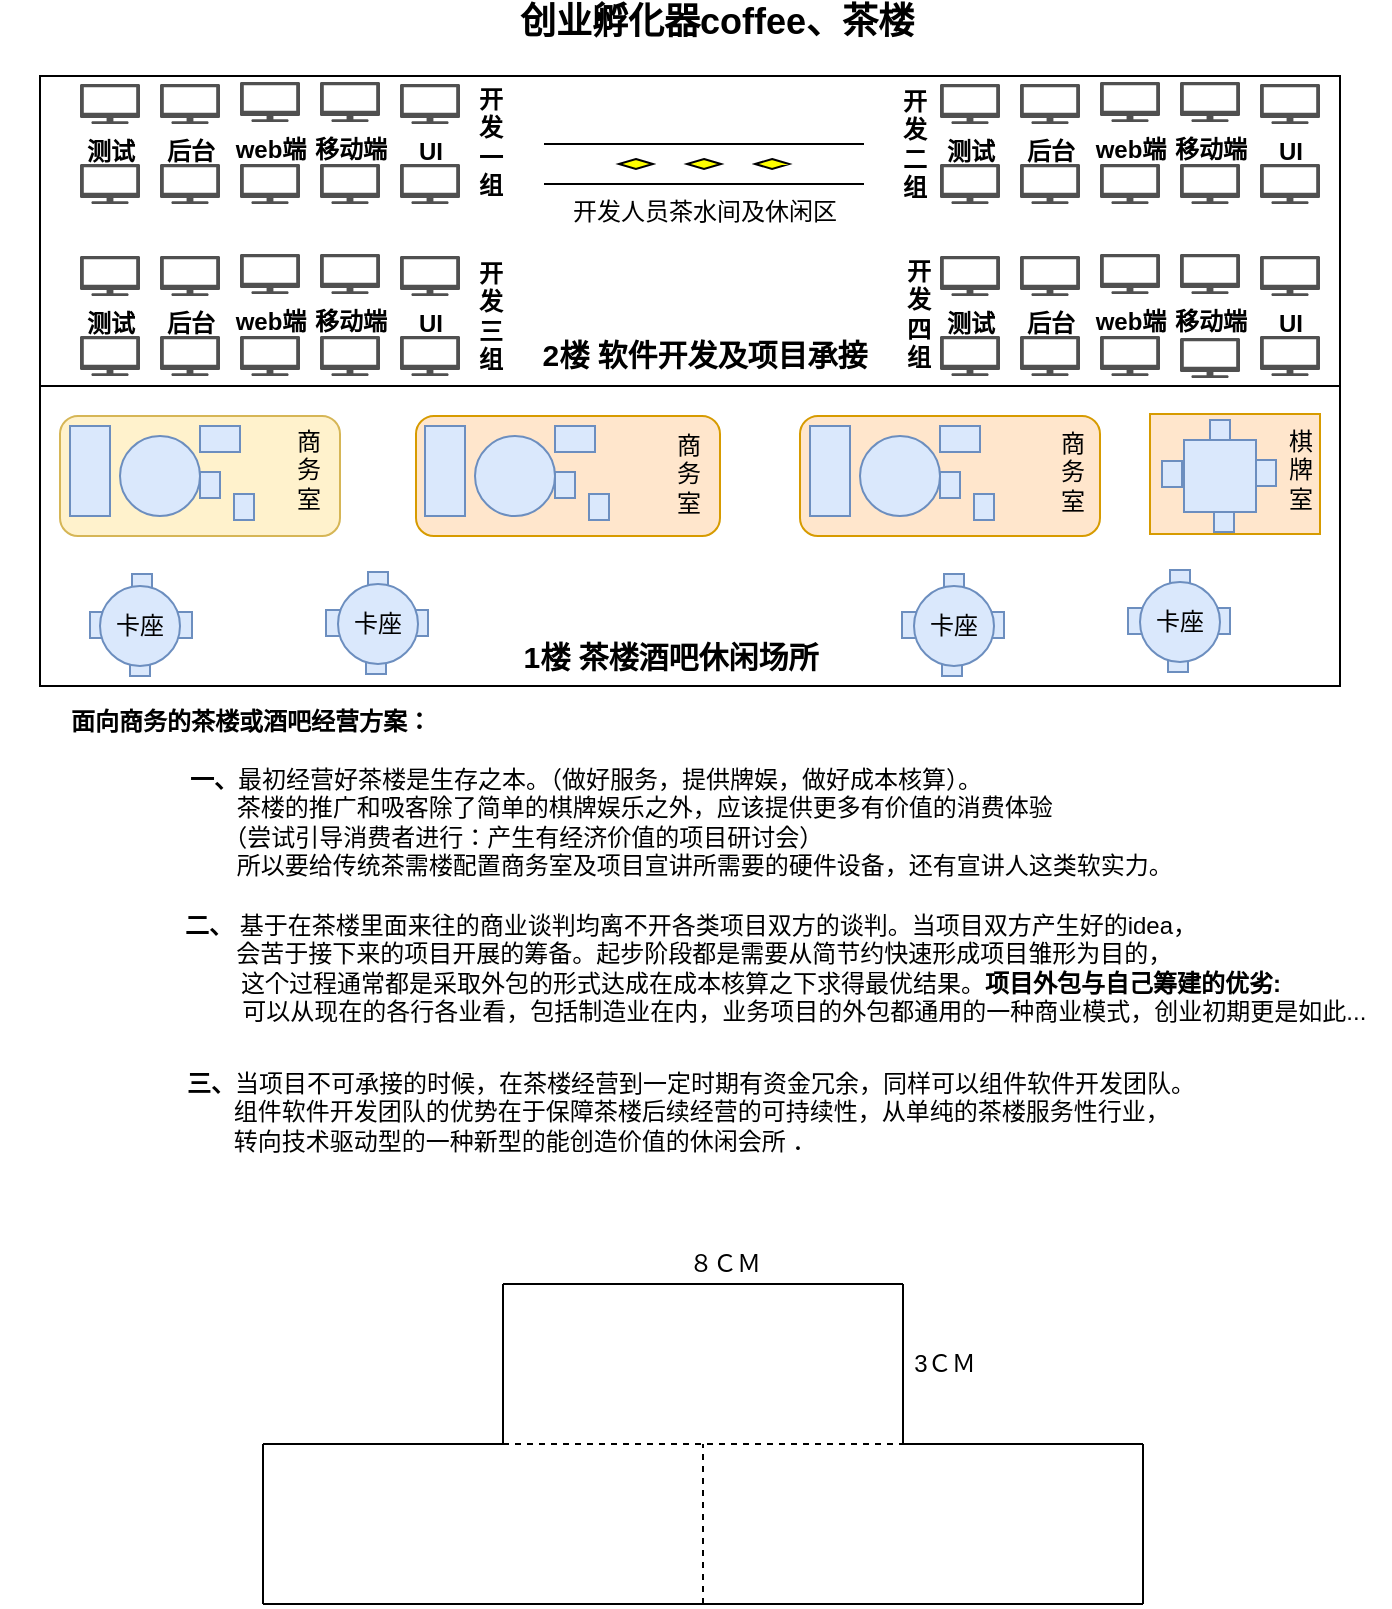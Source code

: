 <mxfile version="14.5.4" type="github">
  <diagram id="BdT-KMvt7vkJmKzZMGRt" name="Page-1">
    <mxGraphModel dx="1422" dy="762" grid="1" gridSize="10" guides="1" tooltips="1" connect="1" arrows="1" fold="1" page="1" pageScale="1" pageWidth="827" pageHeight="1169" math="0" shadow="0">
      <root>
        <mxCell id="0" />
        <mxCell id="1" parent="0" />
        <mxCell id="h4Tk04VMiY0GWhx75XCe-164" value="&lt;b&gt;一、&lt;/b&gt;最初经营好茶楼是生存之本。（做好服务，提供牌娱，做好成本核算）。&lt;br&gt;&amp;nbsp; &amp;nbsp; &amp;nbsp; &amp;nbsp;茶楼的推广和吸客除了简单的棋牌娱乐之外，应该提供更多有价值的消费体验&lt;br&gt;&amp;nbsp; &amp;nbsp; &amp;nbsp;（尝试引导消费者进行：产生有经济价值的项目研讨会）&lt;br&gt;&amp;nbsp; &amp;nbsp; &amp;nbsp; &amp;nbsp;所以要给传统茶需楼配置商务室及项目宣讲所需要的硬件设备，还有宣讲人这类软实力。" style="text;html=1;align=left;verticalAlign=middle;resizable=0;points=[];;autosize=1;" parent="1" vertex="1">
          <mxGeometry x="123" y="420" width="510" height="60" as="geometry" />
        </mxCell>
        <mxCell id="h4Tk04VMiY0GWhx75XCe-165" value="&lt;b&gt;面向商务的茶楼或酒吧经营方案：&lt;/b&gt;" style="text;html=1;align=center;verticalAlign=middle;resizable=0;points=[];;autosize=1;" parent="1" vertex="1">
          <mxGeometry x="55" y="390" width="200" height="20" as="geometry" />
        </mxCell>
        <mxCell id="h4Tk04VMiY0GWhx75XCe-166" value="&lt;b&gt;三、&lt;/b&gt;当项目不可承接的时候，在茶楼经营到一定时期有资金冗余，同样可以组件软件开发团队。&lt;br&gt;&lt;div style=&quot;text-align: left&quot;&gt;&lt;span&gt;&amp;nbsp; &amp;nbsp; &amp;nbsp; &amp;nbsp;组件软件开发团队的优势在于保障茶楼后续经营的可持续性，从单纯的茶楼服务性行业，&lt;/span&gt;&lt;/div&gt;&lt;div style=&quot;text-align: left&quot;&gt;&lt;span&gt;&amp;nbsp; &amp;nbsp; &amp;nbsp; &amp;nbsp;转向技术驱动型的一种新型的能创造价值的休闲会所 ．&lt;/span&gt;&lt;/div&gt;" style="text;html=1;align=center;verticalAlign=middle;resizable=0;points=[];;autosize=1;" parent="1" vertex="1">
          <mxGeometry x="115" y="570" width="520" height="50" as="geometry" />
        </mxCell>
        <mxCell id="h4Tk04VMiY0GWhx75XCe-167" value="" style="group" parent="1" vertex="1" connectable="0">
          <mxGeometry x="50" y="77" width="675" height="305" as="geometry" />
        </mxCell>
        <mxCell id="h4Tk04VMiY0GWhx75XCe-3" value="" style="rounded=0;whiteSpace=wrap;html=1;" parent="h4Tk04VMiY0GWhx75XCe-167" vertex="1">
          <mxGeometry width="650" height="160" as="geometry" />
        </mxCell>
        <mxCell id="h4Tk04VMiY0GWhx75XCe-4" value="&lt;span style=&quot;color: rgba(0 , 0 , 0 , 0) ; font-family: monospace ; font-size: 0px&quot;&gt;%3CmxGraphModel%3E%3Croot%3E%3CmxCell%20id%3D%220%22%2F%3E%3CmxCell%20id%3D%221%22%20parent%3D%220%22%2F%3E%3CmxCell%20id%3D%222%22%20value%3D%22%22%20style%3D%22rounded%3D0%3BwhiteSpace%3Dwrap%3Bhtml%3D1%3B%22%20vertex%3D%221%22%20parent%3D%221%22%3E%3CmxGeometry%20x%3D%2275%22%20y%3D%22195%22%20width%3D%2220%22%20height%3D%2245%22%20as%3D%22geometry%22%2F%3E%3C%2FmxCell%3E%3C%2Froot%3E%3C%2FmxGraphModel%3E&lt;/span&gt;" style="rounded=0;whiteSpace=wrap;html=1;" parent="h4Tk04VMiY0GWhx75XCe-167" vertex="1">
          <mxGeometry y="155" width="650" height="150" as="geometry" />
        </mxCell>
        <mxCell id="h4Tk04VMiY0GWhx75XCe-5" value="&lt;b&gt;1楼 茶楼酒吧休闲场所&lt;/b&gt;" style="text;html=1;align=center;verticalAlign=middle;resizable=0;points=[];;autosize=1;fontSize=15;" parent="h4Tk04VMiY0GWhx75XCe-167" vertex="1">
          <mxGeometry x="235" y="280" width="160" height="20" as="geometry" />
        </mxCell>
        <mxCell id="h4Tk04VMiY0GWhx75XCe-6" value="&lt;font style=&quot;font-size: 15px&quot;&gt;&lt;b&gt;2楼 软件开发及项目承接&lt;/b&gt;&lt;/font&gt;" style="text;html=1;align=center;verticalAlign=middle;resizable=0;points=[];;autosize=1;" parent="h4Tk04VMiY0GWhx75XCe-167" vertex="1">
          <mxGeometry x="242" y="129" width="180" height="20" as="geometry" />
        </mxCell>
        <mxCell id="h4Tk04VMiY0GWhx75XCe-17" value="&lt;b&gt;测试&lt;/b&gt;" style="pointerEvents=1;shadow=0;dashed=0;html=1;strokeColor=none;fillColor=#505050;labelPosition=center;verticalLabelPosition=bottom;verticalAlign=top;outlineConnect=0;align=center;shape=mxgraph.office.devices.tv;" parent="h4Tk04VMiY0GWhx75XCe-167" vertex="1">
          <mxGeometry x="20" y="90" width="30" height="20" as="geometry" />
        </mxCell>
        <mxCell id="h4Tk04VMiY0GWhx75XCe-18" value="&lt;b&gt;后台&lt;/b&gt;" style="pointerEvents=1;shadow=0;dashed=0;html=1;strokeColor=none;fillColor=#505050;labelPosition=center;verticalLabelPosition=bottom;verticalAlign=top;outlineConnect=0;align=center;shape=mxgraph.office.devices.tv;" parent="h4Tk04VMiY0GWhx75XCe-167" vertex="1">
          <mxGeometry x="60" y="90" width="30" height="20" as="geometry" />
        </mxCell>
        <mxCell id="h4Tk04VMiY0GWhx75XCe-19" value="&lt;b&gt;web端&lt;/b&gt;" style="pointerEvents=1;shadow=0;dashed=0;html=1;strokeColor=none;fillColor=#505050;labelPosition=center;verticalLabelPosition=bottom;verticalAlign=top;outlineConnect=0;align=center;shape=mxgraph.office.devices.tv;" parent="h4Tk04VMiY0GWhx75XCe-167" vertex="1">
          <mxGeometry x="100" y="89" width="30" height="20" as="geometry" />
        </mxCell>
        <mxCell id="h4Tk04VMiY0GWhx75XCe-20" value="&lt;b&gt;移动端&lt;/b&gt;" style="pointerEvents=1;shadow=0;dashed=0;html=1;strokeColor=none;fillColor=#505050;labelPosition=center;verticalLabelPosition=bottom;verticalAlign=top;outlineConnect=0;align=center;shape=mxgraph.office.devices.tv;" parent="h4Tk04VMiY0GWhx75XCe-167" vertex="1">
          <mxGeometry x="140" y="89" width="30" height="20" as="geometry" />
        </mxCell>
        <mxCell id="h4Tk04VMiY0GWhx75XCe-21" value="" style="pointerEvents=1;shadow=0;dashed=0;html=1;strokeColor=none;fillColor=#505050;labelPosition=center;verticalLabelPosition=bottom;verticalAlign=top;outlineConnect=0;align=center;shape=mxgraph.office.devices.tv;" parent="h4Tk04VMiY0GWhx75XCe-167" vertex="1">
          <mxGeometry x="60" y="130" width="30" height="20" as="geometry" />
        </mxCell>
        <mxCell id="h4Tk04VMiY0GWhx75XCe-22" value="&lt;b&gt;UI&lt;/b&gt;" style="pointerEvents=1;shadow=0;dashed=0;html=1;strokeColor=none;fillColor=#505050;labelPosition=center;verticalLabelPosition=bottom;verticalAlign=top;outlineConnect=0;align=center;shape=mxgraph.office.devices.tv;" parent="h4Tk04VMiY0GWhx75XCe-167" vertex="1">
          <mxGeometry x="180" y="90" width="30" height="20" as="geometry" />
        </mxCell>
        <mxCell id="h4Tk04VMiY0GWhx75XCe-23" value="" style="pointerEvents=1;shadow=0;dashed=0;html=1;strokeColor=none;fillColor=#505050;labelPosition=center;verticalLabelPosition=bottom;verticalAlign=top;outlineConnect=0;align=center;shape=mxgraph.office.devices.tv;" parent="h4Tk04VMiY0GWhx75XCe-167" vertex="1">
          <mxGeometry x="180" y="130" width="30" height="20" as="geometry" />
        </mxCell>
        <mxCell id="h4Tk04VMiY0GWhx75XCe-24" value="" style="pointerEvents=1;shadow=0;dashed=0;html=1;strokeColor=none;fillColor=#505050;labelPosition=center;verticalLabelPosition=bottom;verticalAlign=top;outlineConnect=0;align=center;shape=mxgraph.office.devices.tv;" parent="h4Tk04VMiY0GWhx75XCe-167" vertex="1">
          <mxGeometry x="140" y="130" width="30" height="20" as="geometry" />
        </mxCell>
        <mxCell id="h4Tk04VMiY0GWhx75XCe-25" value="" style="pointerEvents=1;shadow=0;dashed=0;html=1;strokeColor=none;fillColor=#505050;labelPosition=center;verticalLabelPosition=bottom;verticalAlign=top;outlineConnect=0;align=center;shape=mxgraph.office.devices.tv;" parent="h4Tk04VMiY0GWhx75XCe-167" vertex="1">
          <mxGeometry x="100" y="130" width="30" height="20" as="geometry" />
        </mxCell>
        <mxCell id="h4Tk04VMiY0GWhx75XCe-26" value="" style="pointerEvents=1;shadow=0;dashed=0;html=1;strokeColor=none;fillColor=#505050;labelPosition=center;verticalLabelPosition=bottom;verticalAlign=top;outlineConnect=0;align=center;shape=mxgraph.office.devices.tv;" parent="h4Tk04VMiY0GWhx75XCe-167" vertex="1">
          <mxGeometry x="20" y="130" width="30" height="20" as="geometry" />
        </mxCell>
        <mxCell id="h4Tk04VMiY0GWhx75XCe-47" value="开发人员茶水间及休闲区" style="verticalLabelPosition=bottom;verticalAlign=top;html=1;shape=mxgraph.flowchart.parallel_mode;pointerEvents=1" parent="h4Tk04VMiY0GWhx75XCe-167" vertex="1">
          <mxGeometry x="252" y="34" width="160" height="20" as="geometry" />
        </mxCell>
        <mxCell id="h4Tk04VMiY0GWhx75XCe-49" value="" style="rounded=1;whiteSpace=wrap;html=1;fillColor=#fff2cc;strokeColor=#d6b656;" parent="h4Tk04VMiY0GWhx75XCe-167" vertex="1">
          <mxGeometry x="10" y="170" width="140" height="60" as="geometry" />
        </mxCell>
        <mxCell id="h4Tk04VMiY0GWhx75XCe-50" value="" style="ellipse;whiteSpace=wrap;html=1;aspect=fixed;fillColor=#dae8fc;strokeColor=#6c8ebf;" parent="h4Tk04VMiY0GWhx75XCe-167" vertex="1">
          <mxGeometry x="40" y="180" width="40" height="40" as="geometry" />
        </mxCell>
        <mxCell id="h4Tk04VMiY0GWhx75XCe-51" value="" style="rounded=0;whiteSpace=wrap;html=1;fillColor=#DAE8FC;strokeColor=#6c8ebf;" parent="h4Tk04VMiY0GWhx75XCe-167" vertex="1">
          <mxGeometry x="15" y="175" width="20" height="45" as="geometry" />
        </mxCell>
        <mxCell id="h4Tk04VMiY0GWhx75XCe-62" value="" style="rounded=0;whiteSpace=wrap;html=1;fillColor=#DAE8FC;strokeColor=#6c8ebf;" parent="h4Tk04VMiY0GWhx75XCe-167" vertex="1">
          <mxGeometry x="80" y="175" width="20" height="13" as="geometry" />
        </mxCell>
        <mxCell id="h4Tk04VMiY0GWhx75XCe-65" value="" style="rounded=0;whiteSpace=wrap;html=1;fillColor=#dae8fc;strokeColor=#6c8ebf;" parent="h4Tk04VMiY0GWhx75XCe-167" vertex="1">
          <mxGeometry x="80" y="198" width="10" height="13" as="geometry" />
        </mxCell>
        <mxCell id="h4Tk04VMiY0GWhx75XCe-66" value="" style="rounded=0;whiteSpace=wrap;html=1;fillColor=#dae8fc;strokeColor=#6c8ebf;" parent="h4Tk04VMiY0GWhx75XCe-167" vertex="1">
          <mxGeometry x="97" y="209" width="10" height="13" as="geometry" />
        </mxCell>
        <mxCell id="h4Tk04VMiY0GWhx75XCe-67" value="" style="rounded=1;whiteSpace=wrap;html=1;fillColor=#ffe6cc;strokeColor=#d79b00;" parent="h4Tk04VMiY0GWhx75XCe-167" vertex="1">
          <mxGeometry x="188" y="170" width="152" height="60" as="geometry" />
        </mxCell>
        <mxCell id="h4Tk04VMiY0GWhx75XCe-68" value="" style="ellipse;whiteSpace=wrap;html=1;aspect=fixed;fillColor=#dae8fc;strokeColor=#6c8ebf;" parent="h4Tk04VMiY0GWhx75XCe-167" vertex="1">
          <mxGeometry x="217.5" y="180" width="40" height="40" as="geometry" />
        </mxCell>
        <mxCell id="h4Tk04VMiY0GWhx75XCe-69" value="" style="rounded=0;whiteSpace=wrap;html=1;fillColor=#dae8fc;strokeColor=#6c8ebf;" parent="h4Tk04VMiY0GWhx75XCe-167" vertex="1">
          <mxGeometry x="192.5" y="175" width="20" height="45" as="geometry" />
        </mxCell>
        <mxCell id="h4Tk04VMiY0GWhx75XCe-70" value="" style="rounded=0;whiteSpace=wrap;html=1;fillColor=#dae8fc;strokeColor=#6c8ebf;" parent="h4Tk04VMiY0GWhx75XCe-167" vertex="1">
          <mxGeometry x="257.5" y="175" width="20" height="13" as="geometry" />
        </mxCell>
        <mxCell id="h4Tk04VMiY0GWhx75XCe-71" value="" style="rounded=0;whiteSpace=wrap;html=1;fillColor=#dae8fc;strokeColor=#6c8ebf;" parent="h4Tk04VMiY0GWhx75XCe-167" vertex="1">
          <mxGeometry x="257.5" y="198" width="10" height="13" as="geometry" />
        </mxCell>
        <mxCell id="h4Tk04VMiY0GWhx75XCe-72" value="" style="rounded=0;whiteSpace=wrap;html=1;fillColor=#dae8fc;strokeColor=#6c8ebf;" parent="h4Tk04VMiY0GWhx75XCe-167" vertex="1">
          <mxGeometry x="274.5" y="209" width="10" height="13" as="geometry" />
        </mxCell>
        <mxCell id="h4Tk04VMiY0GWhx75XCe-73" value="" style="rounded=1;whiteSpace=wrap;html=1;fillColor=#ffe6cc;strokeColor=#d79b00;" parent="h4Tk04VMiY0GWhx75XCe-167" vertex="1">
          <mxGeometry x="380" y="170" width="150" height="60" as="geometry" />
        </mxCell>
        <mxCell id="h4Tk04VMiY0GWhx75XCe-74" value="" style="ellipse;whiteSpace=wrap;html=1;aspect=fixed;fillColor=#dae8fc;strokeColor=#6c8ebf;" parent="h4Tk04VMiY0GWhx75XCe-167" vertex="1">
          <mxGeometry x="410" y="180" width="40" height="40" as="geometry" />
        </mxCell>
        <mxCell id="h4Tk04VMiY0GWhx75XCe-75" value="" style="rounded=0;whiteSpace=wrap;html=1;fillColor=#dae8fc;strokeColor=#6c8ebf;" parent="h4Tk04VMiY0GWhx75XCe-167" vertex="1">
          <mxGeometry x="385" y="175" width="20" height="45" as="geometry" />
        </mxCell>
        <mxCell id="h4Tk04VMiY0GWhx75XCe-76" value="" style="rounded=0;whiteSpace=wrap;html=1;fillColor=#dae8fc;strokeColor=#6c8ebf;" parent="h4Tk04VMiY0GWhx75XCe-167" vertex="1">
          <mxGeometry x="450" y="175" width="20" height="13" as="geometry" />
        </mxCell>
        <mxCell id="h4Tk04VMiY0GWhx75XCe-77" value="" style="rounded=0;whiteSpace=wrap;html=1;fillColor=#dae8fc;strokeColor=#6c8ebf;" parent="h4Tk04VMiY0GWhx75XCe-167" vertex="1">
          <mxGeometry x="450" y="198" width="10" height="13" as="geometry" />
        </mxCell>
        <mxCell id="h4Tk04VMiY0GWhx75XCe-78" value="" style="rounded=0;whiteSpace=wrap;html=1;fillColor=#dae8fc;strokeColor=#6c8ebf;" parent="h4Tk04VMiY0GWhx75XCe-167" vertex="1">
          <mxGeometry x="467" y="209" width="10" height="13" as="geometry" />
        </mxCell>
        <mxCell id="h4Tk04VMiY0GWhx75XCe-89" value="" style="rounded=0;whiteSpace=wrap;html=1;fillColor=#dae8fc;strokeColor=#6c8ebf;" parent="h4Tk04VMiY0GWhx75XCe-167" vertex="1">
          <mxGeometry x="66" y="268" width="10" height="13" as="geometry" />
        </mxCell>
        <mxCell id="h4Tk04VMiY0GWhx75XCe-90" value="" style="rounded=0;whiteSpace=wrap;html=1;fillColor=#dae8fc;strokeColor=#6c8ebf;" parent="h4Tk04VMiY0GWhx75XCe-167" vertex="1">
          <mxGeometry x="25" y="268" width="10" height="13" as="geometry" />
        </mxCell>
        <mxCell id="h4Tk04VMiY0GWhx75XCe-91" value="" style="rounded=0;whiteSpace=wrap;html=1;fillColor=#dae8fc;strokeColor=#6c8ebf;" parent="h4Tk04VMiY0GWhx75XCe-167" vertex="1">
          <mxGeometry x="45" y="290" width="10" height="10" as="geometry" />
        </mxCell>
        <mxCell id="h4Tk04VMiY0GWhx75XCe-94" value="" style="rounded=0;whiteSpace=wrap;html=1;fillColor=#dae8fc;strokeColor=#6c8ebf;" parent="h4Tk04VMiY0GWhx75XCe-167" vertex="1">
          <mxGeometry x="46" y="249" width="10" height="10" as="geometry" />
        </mxCell>
        <mxCell id="h4Tk04VMiY0GWhx75XCe-96" value="" style="rounded=0;whiteSpace=wrap;html=1;fillColor=#dae8fc;strokeColor=#6c8ebf;" parent="h4Tk04VMiY0GWhx75XCe-167" vertex="1">
          <mxGeometry x="184" y="267" width="10" height="13" as="geometry" />
        </mxCell>
        <mxCell id="h4Tk04VMiY0GWhx75XCe-97" value="" style="rounded=0;whiteSpace=wrap;html=1;fillColor=#dae8fc;strokeColor=#6c8ebf;" parent="h4Tk04VMiY0GWhx75XCe-167" vertex="1">
          <mxGeometry x="143" y="267" width="10" height="13" as="geometry" />
        </mxCell>
        <mxCell id="h4Tk04VMiY0GWhx75XCe-98" value="" style="rounded=0;whiteSpace=wrap;html=1;fillColor=#dae8fc;strokeColor=#6c8ebf;" parent="h4Tk04VMiY0GWhx75XCe-167" vertex="1">
          <mxGeometry x="163" y="289" width="10" height="10" as="geometry" />
        </mxCell>
        <mxCell id="h4Tk04VMiY0GWhx75XCe-99" value="" style="rounded=0;whiteSpace=wrap;html=1;fillColor=#dae8fc;strokeColor=#6c8ebf;" parent="h4Tk04VMiY0GWhx75XCe-167" vertex="1">
          <mxGeometry x="164" y="248" width="10" height="10" as="geometry" />
        </mxCell>
        <mxCell id="h4Tk04VMiY0GWhx75XCe-100" value="卡座" style="ellipse;whiteSpace=wrap;html=1;aspect=fixed;fillColor=#dae8fc;strokeColor=#6c8ebf;" parent="h4Tk04VMiY0GWhx75XCe-167" vertex="1">
          <mxGeometry x="149" y="254" width="40" height="40" as="geometry" />
        </mxCell>
        <mxCell id="h4Tk04VMiY0GWhx75XCe-88" value="卡座" style="ellipse;whiteSpace=wrap;html=1;aspect=fixed;fillColor=#dae8fc;strokeColor=#6c8ebf;" parent="h4Tk04VMiY0GWhx75XCe-167" vertex="1">
          <mxGeometry x="30" y="255" width="40" height="40" as="geometry" />
        </mxCell>
        <mxCell id="h4Tk04VMiY0GWhx75XCe-101" value="" style="rounded=0;whiteSpace=wrap;html=1;fillColor=#dae8fc;strokeColor=#6c8ebf;" parent="h4Tk04VMiY0GWhx75XCe-167" vertex="1">
          <mxGeometry x="472" y="268" width="10" height="13" as="geometry" />
        </mxCell>
        <mxCell id="h4Tk04VMiY0GWhx75XCe-102" value="" style="rounded=0;whiteSpace=wrap;html=1;fillColor=#dae8fc;strokeColor=#6c8ebf;" parent="h4Tk04VMiY0GWhx75XCe-167" vertex="1">
          <mxGeometry x="431" y="268" width="10" height="13" as="geometry" />
        </mxCell>
        <mxCell id="h4Tk04VMiY0GWhx75XCe-103" value="" style="rounded=0;whiteSpace=wrap;html=1;fillColor=#dae8fc;strokeColor=#6c8ebf;" parent="h4Tk04VMiY0GWhx75XCe-167" vertex="1">
          <mxGeometry x="451" y="290" width="10" height="10" as="geometry" />
        </mxCell>
        <mxCell id="h4Tk04VMiY0GWhx75XCe-104" value="" style="rounded=0;whiteSpace=wrap;html=1;fillColor=#dae8fc;strokeColor=#6c8ebf;" parent="h4Tk04VMiY0GWhx75XCe-167" vertex="1">
          <mxGeometry x="452" y="249" width="10" height="10" as="geometry" />
        </mxCell>
        <mxCell id="h4Tk04VMiY0GWhx75XCe-105" value="卡座" style="ellipse;whiteSpace=wrap;html=1;aspect=fixed;fillColor=#dae8fc;strokeColor=#6c8ebf;" parent="h4Tk04VMiY0GWhx75XCe-167" vertex="1">
          <mxGeometry x="437" y="255" width="40" height="40" as="geometry" />
        </mxCell>
        <mxCell id="h4Tk04VMiY0GWhx75XCe-111" value="" style="rounded=0;whiteSpace=wrap;html=1;fillColor=#dae8fc;strokeColor=#6c8ebf;" parent="h4Tk04VMiY0GWhx75XCe-167" vertex="1">
          <mxGeometry x="585" y="266" width="10" height="13" as="geometry" />
        </mxCell>
        <mxCell id="h4Tk04VMiY0GWhx75XCe-112" value="" style="rounded=0;whiteSpace=wrap;html=1;fillColor=#dae8fc;strokeColor=#6c8ebf;" parent="h4Tk04VMiY0GWhx75XCe-167" vertex="1">
          <mxGeometry x="544" y="266" width="10" height="13" as="geometry" />
        </mxCell>
        <mxCell id="h4Tk04VMiY0GWhx75XCe-113" value="" style="rounded=0;whiteSpace=wrap;html=1;fillColor=#dae8fc;strokeColor=#6c8ebf;" parent="h4Tk04VMiY0GWhx75XCe-167" vertex="1">
          <mxGeometry x="564" y="288" width="10" height="10" as="geometry" />
        </mxCell>
        <mxCell id="h4Tk04VMiY0GWhx75XCe-114" value="" style="rounded=0;whiteSpace=wrap;html=1;fillColor=#dae8fc;strokeColor=#6c8ebf;" parent="h4Tk04VMiY0GWhx75XCe-167" vertex="1">
          <mxGeometry x="565" y="247" width="10" height="10" as="geometry" />
        </mxCell>
        <mxCell id="h4Tk04VMiY0GWhx75XCe-115" value="卡座" style="ellipse;whiteSpace=wrap;html=1;aspect=fixed;fillColor=#dae8fc;strokeColor=#6c8ebf;" parent="h4Tk04VMiY0GWhx75XCe-167" vertex="1">
          <mxGeometry x="550" y="253" width="40" height="40" as="geometry" />
        </mxCell>
        <mxCell id="h4Tk04VMiY0GWhx75XCe-126" value="&lt;b&gt;测试&lt;/b&gt;" style="pointerEvents=1;shadow=0;dashed=0;html=1;strokeColor=none;fillColor=#505050;labelPosition=center;verticalLabelPosition=bottom;verticalAlign=top;outlineConnect=0;align=center;shape=mxgraph.office.devices.tv;" parent="h4Tk04VMiY0GWhx75XCe-167" vertex="1">
          <mxGeometry x="20" y="4" width="30" height="20" as="geometry" />
        </mxCell>
        <mxCell id="h4Tk04VMiY0GWhx75XCe-127" value="&lt;b&gt;后台&lt;/b&gt;" style="pointerEvents=1;shadow=0;dashed=0;html=1;strokeColor=none;fillColor=#505050;labelPosition=center;verticalLabelPosition=bottom;verticalAlign=top;outlineConnect=0;align=center;shape=mxgraph.office.devices.tv;" parent="h4Tk04VMiY0GWhx75XCe-167" vertex="1">
          <mxGeometry x="60" y="4" width="30" height="20" as="geometry" />
        </mxCell>
        <mxCell id="h4Tk04VMiY0GWhx75XCe-128" value="&lt;b&gt;web端&lt;/b&gt;" style="pointerEvents=1;shadow=0;dashed=0;html=1;strokeColor=none;fillColor=#505050;labelPosition=center;verticalLabelPosition=bottom;verticalAlign=top;outlineConnect=0;align=center;shape=mxgraph.office.devices.tv;" parent="h4Tk04VMiY0GWhx75XCe-167" vertex="1">
          <mxGeometry x="100" y="3" width="30" height="20" as="geometry" />
        </mxCell>
        <mxCell id="h4Tk04VMiY0GWhx75XCe-129" value="&lt;b&gt;移动端&lt;/b&gt;" style="pointerEvents=1;shadow=0;dashed=0;html=1;strokeColor=none;fillColor=#505050;labelPosition=center;verticalLabelPosition=bottom;verticalAlign=top;outlineConnect=0;align=center;shape=mxgraph.office.devices.tv;" parent="h4Tk04VMiY0GWhx75XCe-167" vertex="1">
          <mxGeometry x="140" y="3" width="30" height="20" as="geometry" />
        </mxCell>
        <mxCell id="h4Tk04VMiY0GWhx75XCe-130" value="" style="pointerEvents=1;shadow=0;dashed=0;html=1;strokeColor=none;fillColor=#505050;labelPosition=center;verticalLabelPosition=bottom;verticalAlign=top;outlineConnect=0;align=center;shape=mxgraph.office.devices.tv;" parent="h4Tk04VMiY0GWhx75XCe-167" vertex="1">
          <mxGeometry x="60" y="44" width="30" height="20" as="geometry" />
        </mxCell>
        <mxCell id="h4Tk04VMiY0GWhx75XCe-131" value="&lt;b&gt;UI&lt;/b&gt;" style="pointerEvents=1;shadow=0;dashed=0;html=1;strokeColor=none;fillColor=#505050;labelPosition=center;verticalLabelPosition=bottom;verticalAlign=top;outlineConnect=0;align=center;shape=mxgraph.office.devices.tv;" parent="h4Tk04VMiY0GWhx75XCe-167" vertex="1">
          <mxGeometry x="180" y="4" width="30" height="20" as="geometry" />
        </mxCell>
        <mxCell id="h4Tk04VMiY0GWhx75XCe-132" value="" style="pointerEvents=1;shadow=0;dashed=0;html=1;strokeColor=none;fillColor=#505050;labelPosition=center;verticalLabelPosition=bottom;verticalAlign=top;outlineConnect=0;align=center;shape=mxgraph.office.devices.tv;" parent="h4Tk04VMiY0GWhx75XCe-167" vertex="1">
          <mxGeometry x="180" y="44" width="30" height="20" as="geometry" />
        </mxCell>
        <mxCell id="h4Tk04VMiY0GWhx75XCe-133" value="" style="pointerEvents=1;shadow=0;dashed=0;html=1;strokeColor=none;fillColor=#505050;labelPosition=center;verticalLabelPosition=bottom;verticalAlign=top;outlineConnect=0;align=center;shape=mxgraph.office.devices.tv;" parent="h4Tk04VMiY0GWhx75XCe-167" vertex="1">
          <mxGeometry x="140" y="44" width="30" height="20" as="geometry" />
        </mxCell>
        <mxCell id="h4Tk04VMiY0GWhx75XCe-134" value="" style="pointerEvents=1;shadow=0;dashed=0;html=1;strokeColor=none;fillColor=#505050;labelPosition=center;verticalLabelPosition=bottom;verticalAlign=top;outlineConnect=0;align=center;shape=mxgraph.office.devices.tv;" parent="h4Tk04VMiY0GWhx75XCe-167" vertex="1">
          <mxGeometry x="100" y="44" width="30" height="20" as="geometry" />
        </mxCell>
        <mxCell id="h4Tk04VMiY0GWhx75XCe-135" value="" style="pointerEvents=1;shadow=0;dashed=0;html=1;strokeColor=none;fillColor=#505050;labelPosition=center;verticalLabelPosition=bottom;verticalAlign=top;outlineConnect=0;align=center;shape=mxgraph.office.devices.tv;" parent="h4Tk04VMiY0GWhx75XCe-167" vertex="1">
          <mxGeometry x="20" y="44" width="30" height="20" as="geometry" />
        </mxCell>
        <mxCell id="h4Tk04VMiY0GWhx75XCe-136" value="&lt;b&gt;测试&lt;/b&gt;" style="pointerEvents=1;shadow=0;dashed=0;html=1;strokeColor=none;fillColor=#505050;labelPosition=center;verticalLabelPosition=bottom;verticalAlign=top;outlineConnect=0;align=center;shape=mxgraph.office.devices.tv;" parent="h4Tk04VMiY0GWhx75XCe-167" vertex="1">
          <mxGeometry x="450" y="90" width="30" height="20" as="geometry" />
        </mxCell>
        <mxCell id="h4Tk04VMiY0GWhx75XCe-137" value="&lt;b&gt;后台&lt;/b&gt;" style="pointerEvents=1;shadow=0;dashed=0;html=1;strokeColor=none;fillColor=#505050;labelPosition=center;verticalLabelPosition=bottom;verticalAlign=top;outlineConnect=0;align=center;shape=mxgraph.office.devices.tv;" parent="h4Tk04VMiY0GWhx75XCe-167" vertex="1">
          <mxGeometry x="490" y="90" width="30" height="20" as="geometry" />
        </mxCell>
        <mxCell id="h4Tk04VMiY0GWhx75XCe-138" value="&lt;b&gt;web端&lt;/b&gt;" style="pointerEvents=1;shadow=0;dashed=0;html=1;strokeColor=none;fillColor=#505050;labelPosition=center;verticalLabelPosition=bottom;verticalAlign=top;outlineConnect=0;align=center;shape=mxgraph.office.devices.tv;" parent="h4Tk04VMiY0GWhx75XCe-167" vertex="1">
          <mxGeometry x="530" y="89" width="30" height="20" as="geometry" />
        </mxCell>
        <mxCell id="h4Tk04VMiY0GWhx75XCe-139" value="&lt;b&gt;移动端&lt;/b&gt;" style="pointerEvents=1;shadow=0;dashed=0;html=1;strokeColor=none;fillColor=#505050;labelPosition=center;verticalLabelPosition=bottom;verticalAlign=top;outlineConnect=0;align=center;shape=mxgraph.office.devices.tv;" parent="h4Tk04VMiY0GWhx75XCe-167" vertex="1">
          <mxGeometry x="570" y="89" width="30" height="20" as="geometry" />
        </mxCell>
        <mxCell id="h4Tk04VMiY0GWhx75XCe-140" value="" style="pointerEvents=1;shadow=0;dashed=0;html=1;strokeColor=none;fillColor=#505050;labelPosition=center;verticalLabelPosition=bottom;verticalAlign=top;outlineConnect=0;align=center;shape=mxgraph.office.devices.tv;" parent="h4Tk04VMiY0GWhx75XCe-167" vertex="1">
          <mxGeometry x="490" y="130" width="30" height="20" as="geometry" />
        </mxCell>
        <mxCell id="h4Tk04VMiY0GWhx75XCe-141" value="&lt;b&gt;UI&lt;/b&gt;" style="pointerEvents=1;shadow=0;dashed=0;html=1;strokeColor=none;fillColor=#505050;labelPosition=center;verticalLabelPosition=bottom;verticalAlign=top;outlineConnect=0;align=center;shape=mxgraph.office.devices.tv;" parent="h4Tk04VMiY0GWhx75XCe-167" vertex="1">
          <mxGeometry x="610" y="90" width="30" height="20" as="geometry" />
        </mxCell>
        <mxCell id="h4Tk04VMiY0GWhx75XCe-142" value="" style="pointerEvents=1;shadow=0;dashed=0;html=1;strokeColor=none;fillColor=#505050;labelPosition=center;verticalLabelPosition=bottom;verticalAlign=top;outlineConnect=0;align=center;shape=mxgraph.office.devices.tv;" parent="h4Tk04VMiY0GWhx75XCe-167" vertex="1">
          <mxGeometry x="610" y="130" width="30" height="20" as="geometry" />
        </mxCell>
        <mxCell id="h4Tk04VMiY0GWhx75XCe-143" value="" style="pointerEvents=1;shadow=0;dashed=0;html=1;strokeColor=none;fillColor=#505050;labelPosition=center;verticalLabelPosition=bottom;verticalAlign=top;outlineConnect=0;align=center;shape=mxgraph.office.devices.tv;" parent="h4Tk04VMiY0GWhx75XCe-167" vertex="1">
          <mxGeometry x="570" y="131" width="30" height="20" as="geometry" />
        </mxCell>
        <mxCell id="h4Tk04VMiY0GWhx75XCe-144" value="" style="pointerEvents=1;shadow=0;dashed=0;html=1;strokeColor=none;fillColor=#505050;labelPosition=center;verticalLabelPosition=bottom;verticalAlign=top;outlineConnect=0;align=center;shape=mxgraph.office.devices.tv;" parent="h4Tk04VMiY0GWhx75XCe-167" vertex="1">
          <mxGeometry x="530" y="130" width="30" height="20" as="geometry" />
        </mxCell>
        <mxCell id="h4Tk04VMiY0GWhx75XCe-145" value="" style="pointerEvents=1;shadow=0;dashed=0;html=1;strokeColor=none;fillColor=#505050;labelPosition=center;verticalLabelPosition=bottom;verticalAlign=top;outlineConnect=0;align=center;shape=mxgraph.office.devices.tv;" parent="h4Tk04VMiY0GWhx75XCe-167" vertex="1">
          <mxGeometry x="450" y="130" width="30" height="20" as="geometry" />
        </mxCell>
        <mxCell id="h4Tk04VMiY0GWhx75XCe-146" value="&lt;b&gt;测试&lt;/b&gt;" style="pointerEvents=1;shadow=0;dashed=0;html=1;strokeColor=none;fillColor=#505050;labelPosition=center;verticalLabelPosition=bottom;verticalAlign=top;outlineConnect=0;align=center;shape=mxgraph.office.devices.tv;" parent="h4Tk04VMiY0GWhx75XCe-167" vertex="1">
          <mxGeometry x="450" y="4" width="30" height="20" as="geometry" />
        </mxCell>
        <mxCell id="h4Tk04VMiY0GWhx75XCe-147" value="&lt;b&gt;后台&lt;/b&gt;" style="pointerEvents=1;shadow=0;dashed=0;html=1;strokeColor=none;fillColor=#505050;labelPosition=center;verticalLabelPosition=bottom;verticalAlign=top;outlineConnect=0;align=center;shape=mxgraph.office.devices.tv;" parent="h4Tk04VMiY0GWhx75XCe-167" vertex="1">
          <mxGeometry x="490" y="4" width="30" height="20" as="geometry" />
        </mxCell>
        <mxCell id="h4Tk04VMiY0GWhx75XCe-148" value="&lt;b&gt;web端&lt;/b&gt;" style="pointerEvents=1;shadow=0;dashed=0;html=1;strokeColor=none;fillColor=#505050;labelPosition=center;verticalLabelPosition=bottom;verticalAlign=top;outlineConnect=0;align=center;shape=mxgraph.office.devices.tv;" parent="h4Tk04VMiY0GWhx75XCe-167" vertex="1">
          <mxGeometry x="530" y="3" width="30" height="20" as="geometry" />
        </mxCell>
        <mxCell id="h4Tk04VMiY0GWhx75XCe-149" value="&lt;b&gt;移动端&lt;/b&gt;" style="pointerEvents=1;shadow=0;dashed=0;html=1;strokeColor=none;fillColor=#505050;labelPosition=center;verticalLabelPosition=bottom;verticalAlign=top;outlineConnect=0;align=center;shape=mxgraph.office.devices.tv;" parent="h4Tk04VMiY0GWhx75XCe-167" vertex="1">
          <mxGeometry x="570" y="3" width="30" height="20" as="geometry" />
        </mxCell>
        <mxCell id="h4Tk04VMiY0GWhx75XCe-150" value="" style="pointerEvents=1;shadow=0;dashed=0;html=1;strokeColor=none;fillColor=#505050;labelPosition=center;verticalLabelPosition=bottom;verticalAlign=top;outlineConnect=0;align=center;shape=mxgraph.office.devices.tv;" parent="h4Tk04VMiY0GWhx75XCe-167" vertex="1">
          <mxGeometry x="490" y="44" width="30" height="20" as="geometry" />
        </mxCell>
        <mxCell id="h4Tk04VMiY0GWhx75XCe-151" value="&lt;b&gt;UI&lt;/b&gt;" style="pointerEvents=1;shadow=0;dashed=0;html=1;strokeColor=none;fillColor=#505050;labelPosition=center;verticalLabelPosition=bottom;verticalAlign=top;outlineConnect=0;align=center;shape=mxgraph.office.devices.tv;" parent="h4Tk04VMiY0GWhx75XCe-167" vertex="1">
          <mxGeometry x="610" y="4" width="30" height="20" as="geometry" />
        </mxCell>
        <mxCell id="h4Tk04VMiY0GWhx75XCe-152" value="" style="pointerEvents=1;shadow=0;dashed=0;html=1;strokeColor=none;fillColor=#505050;labelPosition=center;verticalLabelPosition=bottom;verticalAlign=top;outlineConnect=0;align=center;shape=mxgraph.office.devices.tv;" parent="h4Tk04VMiY0GWhx75XCe-167" vertex="1">
          <mxGeometry x="610" y="44" width="30" height="20" as="geometry" />
        </mxCell>
        <mxCell id="h4Tk04VMiY0GWhx75XCe-153" value="" style="pointerEvents=1;shadow=0;dashed=0;html=1;strokeColor=none;fillColor=#505050;labelPosition=center;verticalLabelPosition=bottom;verticalAlign=top;outlineConnect=0;align=center;shape=mxgraph.office.devices.tv;" parent="h4Tk04VMiY0GWhx75XCe-167" vertex="1">
          <mxGeometry x="570" y="44" width="30" height="20" as="geometry" />
        </mxCell>
        <mxCell id="h4Tk04VMiY0GWhx75XCe-154" value="" style="pointerEvents=1;shadow=0;dashed=0;html=1;strokeColor=none;fillColor=#505050;labelPosition=center;verticalLabelPosition=bottom;verticalAlign=top;outlineConnect=0;align=center;shape=mxgraph.office.devices.tv;" parent="h4Tk04VMiY0GWhx75XCe-167" vertex="1">
          <mxGeometry x="530" y="44" width="30" height="20" as="geometry" />
        </mxCell>
        <mxCell id="h4Tk04VMiY0GWhx75XCe-155" value="" style="pointerEvents=1;shadow=0;dashed=0;html=1;strokeColor=none;fillColor=#505050;labelPosition=center;verticalLabelPosition=bottom;verticalAlign=top;outlineConnect=0;align=center;shape=mxgraph.office.devices.tv;" parent="h4Tk04VMiY0GWhx75XCe-167" vertex="1">
          <mxGeometry x="450" y="44" width="30" height="20" as="geometry" />
        </mxCell>
        <mxCell id="h4Tk04VMiY0GWhx75XCe-156" value="&lt;b&gt;开&lt;br&gt;发&lt;br&gt;一&lt;br&gt;组&lt;/b&gt;" style="text;html=1;align=center;verticalAlign=middle;resizable=0;points=[];;autosize=1;" parent="h4Tk04VMiY0GWhx75XCe-167" vertex="1">
          <mxGeometry x="210" y="3" width="30" height="60" as="geometry" />
        </mxCell>
        <mxCell id="h4Tk04VMiY0GWhx75XCe-157" value="&lt;b&gt;开&lt;br&gt;发&lt;br&gt;二&lt;br&gt;组&lt;/b&gt;" style="text;html=1;align=center;verticalAlign=middle;resizable=0;points=[];;autosize=1;" parent="h4Tk04VMiY0GWhx75XCe-167" vertex="1">
          <mxGeometry x="422" y="4" width="30" height="60" as="geometry" />
        </mxCell>
        <mxCell id="h4Tk04VMiY0GWhx75XCe-158" value="&lt;b&gt;开&lt;br&gt;发&lt;br&gt;三&lt;br&gt;组&lt;/b&gt;" style="text;html=1;align=center;verticalAlign=middle;resizable=0;points=[];;autosize=1;" parent="h4Tk04VMiY0GWhx75XCe-167" vertex="1">
          <mxGeometry x="210" y="90" width="30" height="60" as="geometry" />
        </mxCell>
        <mxCell id="h4Tk04VMiY0GWhx75XCe-159" value="&lt;b&gt;开&lt;br&gt;发&lt;br&gt;四&lt;br&gt;组&lt;/b&gt;" style="text;html=1;align=center;verticalAlign=middle;resizable=0;points=[];;autosize=1;" parent="h4Tk04VMiY0GWhx75XCe-167" vertex="1">
          <mxGeometry x="424" y="89" width="30" height="60" as="geometry" />
        </mxCell>
        <mxCell id="h4Tk04VMiY0GWhx75XCe-160" value="商&lt;br&gt;务&lt;br&gt;室" style="text;html=1;align=center;verticalAlign=middle;resizable=0;points=[];;autosize=1;" parent="h4Tk04VMiY0GWhx75XCe-167" vertex="1">
          <mxGeometry x="119" y="172" width="30" height="50" as="geometry" />
        </mxCell>
        <mxCell id="h4Tk04VMiY0GWhx75XCe-161" value="商&lt;br&gt;务&lt;br&gt;室" style="text;html=1;align=center;verticalAlign=middle;resizable=0;points=[];;autosize=1;" parent="h4Tk04VMiY0GWhx75XCe-167" vertex="1">
          <mxGeometry x="309" y="174" width="30" height="50" as="geometry" />
        </mxCell>
        <mxCell id="h4Tk04VMiY0GWhx75XCe-162" value="商&lt;br&gt;务&lt;br&gt;室" style="text;html=1;align=center;verticalAlign=middle;resizable=0;points=[];;autosize=1;" parent="h4Tk04VMiY0GWhx75XCe-167" vertex="1">
          <mxGeometry x="501" y="173" width="30" height="50" as="geometry" />
        </mxCell>
        <mxCell id="h4Tk04VMiY0GWhx75XCe-174" value="" style="rounded=0;whiteSpace=wrap;html=1;fillColor=#ffe6cc;strokeColor=#d79b00;" parent="h4Tk04VMiY0GWhx75XCe-167" vertex="1">
          <mxGeometry x="555" y="169" width="85" height="60" as="geometry" />
        </mxCell>
        <mxCell id="h4Tk04VMiY0GWhx75XCe-180" value="棋&lt;br&gt;牌&lt;br&gt;室" style="text;html=1;align=center;verticalAlign=middle;resizable=0;points=[];;autosize=1;" parent="h4Tk04VMiY0GWhx75XCe-167" vertex="1">
          <mxGeometry x="615" y="172" width="30" height="50" as="geometry" />
        </mxCell>
        <mxCell id="h4Tk04VMiY0GWhx75XCe-179" value="" style="whiteSpace=wrap;html=1;aspect=fixed;fillColor=#dae8fc;strokeColor=#6c8ebf;" parent="h4Tk04VMiY0GWhx75XCe-167" vertex="1">
          <mxGeometry x="572" y="182" width="36" height="36" as="geometry" />
        </mxCell>
        <mxCell id="h4Tk04VMiY0GWhx75XCe-176" value="" style="rounded=0;whiteSpace=wrap;html=1;fillColor=#dae8fc;strokeColor=#6c8ebf;" parent="h4Tk04VMiY0GWhx75XCe-167" vertex="1">
          <mxGeometry x="561" y="192.5" width="10" height="13" as="geometry" />
        </mxCell>
        <mxCell id="h4Tk04VMiY0GWhx75XCe-168" value="&lt;b&gt;二、&lt;/b&gt;&amp;nbsp;基于在茶楼里面来往的商业谈判均离不开各类项目双方的谈判。当项目双方产生好的idea，&lt;br&gt;&amp;nbsp; &amp;nbsp; 会苦于接下来的项目开展的筹备。起步阶段都是需要从简节约快速形成项目雏形为目的，&lt;br&gt;&amp;nbsp; &amp;nbsp; &amp;nbsp; &amp;nbsp; &amp;nbsp; &amp;nbsp; &amp;nbsp; &amp;nbsp; &amp;nbsp; &amp;nbsp; &amp;nbsp;这个过程通常都是采取外包的形式达成在成本核算之下求得最优结果。&lt;b&gt;项目外包与自己筹建的优劣:&lt;/b&gt;&lt;br&gt;&amp;nbsp; &amp;nbsp; &amp;nbsp; &amp;nbsp; &amp;nbsp; &amp;nbsp; &amp;nbsp; &amp;nbsp; &amp;nbsp; &amp;nbsp; &amp;nbsp; &amp;nbsp; &amp;nbsp; &amp;nbsp; &amp;nbsp; &amp;nbsp; &amp;nbsp; 可以从现在的各行各业看，包括制造业在内，业务项目的外包都通用的一种商业模式，创业初期更是如此..." style="text;html=1;align=center;verticalAlign=middle;resizable=0;points=[];;autosize=1;" parent="1" vertex="1">
          <mxGeometry x="30" y="492.5" width="690" height="60" as="geometry" />
        </mxCell>
        <mxCell id="h4Tk04VMiY0GWhx75XCe-175" value="" style="rounded=0;whiteSpace=wrap;html=1;fillColor=#dae8fc;strokeColor=#6c8ebf;" parent="1" vertex="1">
          <mxGeometry x="658" y="269" width="10" height="13" as="geometry" />
        </mxCell>
        <mxCell id="h4Tk04VMiY0GWhx75XCe-177" value="" style="rounded=0;whiteSpace=wrap;html=1;fillColor=#dae8fc;strokeColor=#6c8ebf;" parent="1" vertex="1">
          <mxGeometry x="635" y="249" width="10" height="10" as="geometry" />
        </mxCell>
        <mxCell id="h4Tk04VMiY0GWhx75XCe-178" value="" style="rounded=0;whiteSpace=wrap;html=1;fillColor=#dae8fc;strokeColor=#6c8ebf;" parent="1" vertex="1">
          <mxGeometry x="637" y="295" width="10" height="10" as="geometry" />
        </mxCell>
        <mxCell id="ut-XlQSdsxT5l0zDzYY2-39" value="" style="group" parent="1" vertex="1" connectable="0">
          <mxGeometry x="161.5" y="661" width="440" height="180" as="geometry" />
        </mxCell>
        <mxCell id="ut-XlQSdsxT5l0zDzYY2-3" value="" style="endArrow=none;html=1;" parent="ut-XlQSdsxT5l0zDzYY2-39" edge="1">
          <mxGeometry width="50" height="50" relative="1" as="geometry">
            <mxPoint x="120" y="20" as="sourcePoint" />
            <mxPoint x="320" y="20" as="targetPoint" />
          </mxGeometry>
        </mxCell>
        <mxCell id="ut-XlQSdsxT5l0zDzYY2-4" value="" style="endArrow=none;html=1;" parent="ut-XlQSdsxT5l0zDzYY2-39" edge="1">
          <mxGeometry width="50" height="50" relative="1" as="geometry">
            <mxPoint x="320" y="100" as="sourcePoint" />
            <mxPoint x="320" y="20" as="targetPoint" />
          </mxGeometry>
        </mxCell>
        <mxCell id="ut-XlQSdsxT5l0zDzYY2-5" value="" style="endArrow=none;html=1;" parent="ut-XlQSdsxT5l0zDzYY2-39" edge="1">
          <mxGeometry width="50" height="50" relative="1" as="geometry">
            <mxPoint x="320" y="100" as="sourcePoint" />
            <mxPoint x="440" y="100" as="targetPoint" />
          </mxGeometry>
        </mxCell>
        <mxCell id="ut-XlQSdsxT5l0zDzYY2-6" value="" style="endArrow=none;html=1;" parent="ut-XlQSdsxT5l0zDzYY2-39" edge="1">
          <mxGeometry width="50" height="50" relative="1" as="geometry">
            <mxPoint x="440" y="180" as="sourcePoint" />
            <mxPoint x="440" y="100" as="targetPoint" />
          </mxGeometry>
        </mxCell>
        <mxCell id="ut-XlQSdsxT5l0zDzYY2-7" value="" style="endArrow=none;html=1;" parent="ut-XlQSdsxT5l0zDzYY2-39" edge="1">
          <mxGeometry width="50" height="50" relative="1" as="geometry">
            <mxPoint y="180" as="sourcePoint" />
            <mxPoint x="440" y="180" as="targetPoint" />
          </mxGeometry>
        </mxCell>
        <mxCell id="ut-XlQSdsxT5l0zDzYY2-8" value="" style="endArrow=none;html=1;" parent="ut-XlQSdsxT5l0zDzYY2-39" edge="1">
          <mxGeometry width="50" height="50" relative="1" as="geometry">
            <mxPoint x="120" y="100" as="sourcePoint" />
            <mxPoint x="120" y="20" as="targetPoint" />
          </mxGeometry>
        </mxCell>
        <mxCell id="ut-XlQSdsxT5l0zDzYY2-32" value="" style="endArrow=none;html=1;" parent="ut-XlQSdsxT5l0zDzYY2-39" edge="1">
          <mxGeometry width="50" height="50" relative="1" as="geometry">
            <mxPoint y="100" as="sourcePoint" />
            <mxPoint x="120" y="100" as="targetPoint" />
          </mxGeometry>
        </mxCell>
        <mxCell id="ut-XlQSdsxT5l0zDzYY2-33" value="" style="endArrow=none;html=1;" parent="ut-XlQSdsxT5l0zDzYY2-39" edge="1">
          <mxGeometry width="50" height="50" relative="1" as="geometry">
            <mxPoint y="100" as="sourcePoint" />
            <mxPoint y="180" as="targetPoint" />
          </mxGeometry>
        </mxCell>
        <mxCell id="ut-XlQSdsxT5l0zDzYY2-34" value="" style="endArrow=none;dashed=1;html=1;" parent="ut-XlQSdsxT5l0zDzYY2-39" edge="1">
          <mxGeometry width="50" height="50" relative="1" as="geometry">
            <mxPoint x="120" y="100" as="sourcePoint" />
            <mxPoint x="320" y="100" as="targetPoint" />
          </mxGeometry>
        </mxCell>
        <mxCell id="ut-XlQSdsxT5l0zDzYY2-35" value="" style="endArrow=none;dashed=1;html=1;" parent="ut-XlQSdsxT5l0zDzYY2-39" edge="1">
          <mxGeometry width="50" height="50" relative="1" as="geometry">
            <mxPoint x="220" y="180" as="sourcePoint" />
            <mxPoint x="220" y="100" as="targetPoint" />
          </mxGeometry>
        </mxCell>
        <mxCell id="ut-XlQSdsxT5l0zDzYY2-37" value="3ＣＭ" style="text;html=1;align=center;verticalAlign=middle;resizable=0;points=[];;autosize=1;" parent="ut-XlQSdsxT5l0zDzYY2-39" vertex="1">
          <mxGeometry x="315.5" y="50" width="50" height="20" as="geometry" />
        </mxCell>
        <mxCell id="ut-XlQSdsxT5l0zDzYY2-38" value="８ＣＭ" style="text;html=1;align=center;verticalAlign=middle;resizable=0;points=[];;autosize=1;" parent="ut-XlQSdsxT5l0zDzYY2-39" vertex="1">
          <mxGeometry x="205" width="50" height="20" as="geometry" />
        </mxCell>
        <mxCell id="DjNnI_YoFpCWaaZ_e0mK-1" value="&lt;font style=&quot;vertical-align: inherit&quot;&gt;&lt;font style=&quot;vertical-align: inherit&quot;&gt;&lt;font style=&quot;vertical-align: inherit&quot;&gt;&lt;font style=&quot;vertical-align: inherit ; font-size: 18px&quot;&gt;&lt;b&gt;创业孵化器coffee、茶楼&lt;/b&gt;&lt;/font&gt;&lt;/font&gt;&lt;/font&gt;&lt;/font&gt;" style="text;html=1;align=center;verticalAlign=middle;resizable=0;points=[];autosize=1;" vertex="1" parent="1">
          <mxGeometry x="282.5" y="40" width="210" height="20" as="geometry" />
        </mxCell>
      </root>
    </mxGraphModel>
  </diagram>
</mxfile>
